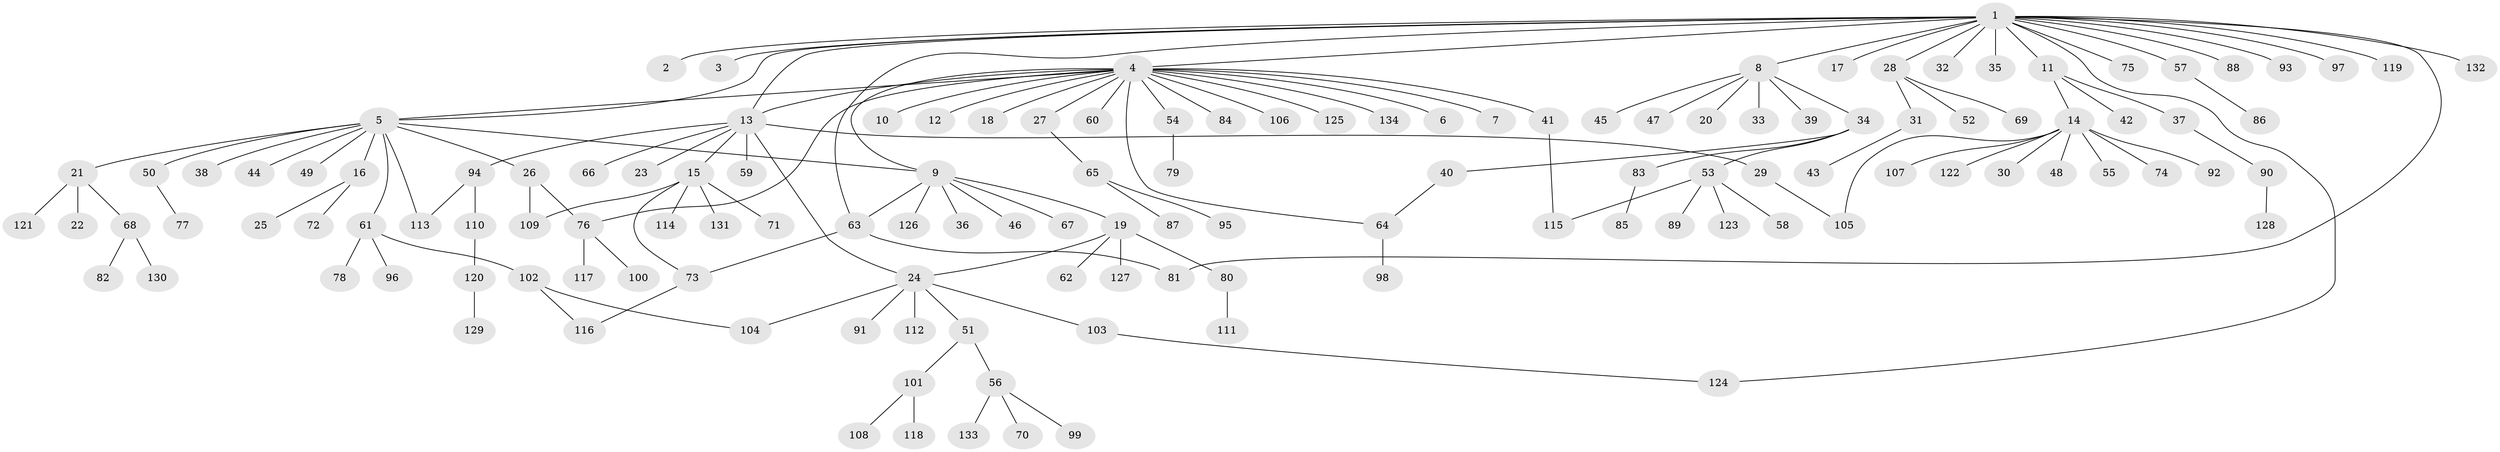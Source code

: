 // Generated by graph-tools (version 1.1) at 2025/01/03/09/25 03:01:52]
// undirected, 134 vertices, 149 edges
graph export_dot {
graph [start="1"]
  node [color=gray90,style=filled];
  1;
  2;
  3;
  4;
  5;
  6;
  7;
  8;
  9;
  10;
  11;
  12;
  13;
  14;
  15;
  16;
  17;
  18;
  19;
  20;
  21;
  22;
  23;
  24;
  25;
  26;
  27;
  28;
  29;
  30;
  31;
  32;
  33;
  34;
  35;
  36;
  37;
  38;
  39;
  40;
  41;
  42;
  43;
  44;
  45;
  46;
  47;
  48;
  49;
  50;
  51;
  52;
  53;
  54;
  55;
  56;
  57;
  58;
  59;
  60;
  61;
  62;
  63;
  64;
  65;
  66;
  67;
  68;
  69;
  70;
  71;
  72;
  73;
  74;
  75;
  76;
  77;
  78;
  79;
  80;
  81;
  82;
  83;
  84;
  85;
  86;
  87;
  88;
  89;
  90;
  91;
  92;
  93;
  94;
  95;
  96;
  97;
  98;
  99;
  100;
  101;
  102;
  103;
  104;
  105;
  106;
  107;
  108;
  109;
  110;
  111;
  112;
  113;
  114;
  115;
  116;
  117;
  118;
  119;
  120;
  121;
  122;
  123;
  124;
  125;
  126;
  127;
  128;
  129;
  130;
  131;
  132;
  133;
  134;
  1 -- 2;
  1 -- 3;
  1 -- 4;
  1 -- 5;
  1 -- 8;
  1 -- 11;
  1 -- 13;
  1 -- 17;
  1 -- 28;
  1 -- 32;
  1 -- 35;
  1 -- 57;
  1 -- 63;
  1 -- 75;
  1 -- 81;
  1 -- 88;
  1 -- 93;
  1 -- 97;
  1 -- 119;
  1 -- 124;
  1 -- 132;
  4 -- 5;
  4 -- 6;
  4 -- 7;
  4 -- 9;
  4 -- 10;
  4 -- 12;
  4 -- 13;
  4 -- 18;
  4 -- 27;
  4 -- 41;
  4 -- 54;
  4 -- 60;
  4 -- 64;
  4 -- 76;
  4 -- 84;
  4 -- 106;
  4 -- 125;
  4 -- 134;
  5 -- 9;
  5 -- 16;
  5 -- 21;
  5 -- 26;
  5 -- 38;
  5 -- 44;
  5 -- 49;
  5 -- 50;
  5 -- 61;
  5 -- 113;
  8 -- 20;
  8 -- 33;
  8 -- 34;
  8 -- 39;
  8 -- 45;
  8 -- 47;
  9 -- 19;
  9 -- 36;
  9 -- 46;
  9 -- 63;
  9 -- 67;
  9 -- 126;
  11 -- 14;
  11 -- 37;
  11 -- 42;
  13 -- 15;
  13 -- 23;
  13 -- 24;
  13 -- 29;
  13 -- 59;
  13 -- 66;
  13 -- 94;
  14 -- 30;
  14 -- 48;
  14 -- 55;
  14 -- 74;
  14 -- 92;
  14 -- 105;
  14 -- 107;
  14 -- 122;
  15 -- 71;
  15 -- 73;
  15 -- 109;
  15 -- 114;
  15 -- 131;
  16 -- 25;
  16 -- 72;
  19 -- 24;
  19 -- 62;
  19 -- 80;
  19 -- 127;
  21 -- 22;
  21 -- 68;
  21 -- 121;
  24 -- 51;
  24 -- 91;
  24 -- 103;
  24 -- 104;
  24 -- 112;
  26 -- 76;
  26 -- 109;
  27 -- 65;
  28 -- 31;
  28 -- 52;
  28 -- 69;
  29 -- 105;
  31 -- 43;
  34 -- 40;
  34 -- 53;
  34 -- 83;
  37 -- 90;
  40 -- 64;
  41 -- 115;
  50 -- 77;
  51 -- 56;
  51 -- 101;
  53 -- 58;
  53 -- 89;
  53 -- 115;
  53 -- 123;
  54 -- 79;
  56 -- 70;
  56 -- 99;
  56 -- 133;
  57 -- 86;
  61 -- 78;
  61 -- 96;
  61 -- 102;
  63 -- 73;
  63 -- 81;
  64 -- 98;
  65 -- 87;
  65 -- 95;
  68 -- 82;
  68 -- 130;
  73 -- 116;
  76 -- 100;
  76 -- 117;
  80 -- 111;
  83 -- 85;
  90 -- 128;
  94 -- 110;
  94 -- 113;
  101 -- 108;
  101 -- 118;
  102 -- 104;
  102 -- 116;
  103 -- 124;
  110 -- 120;
  120 -- 129;
}
